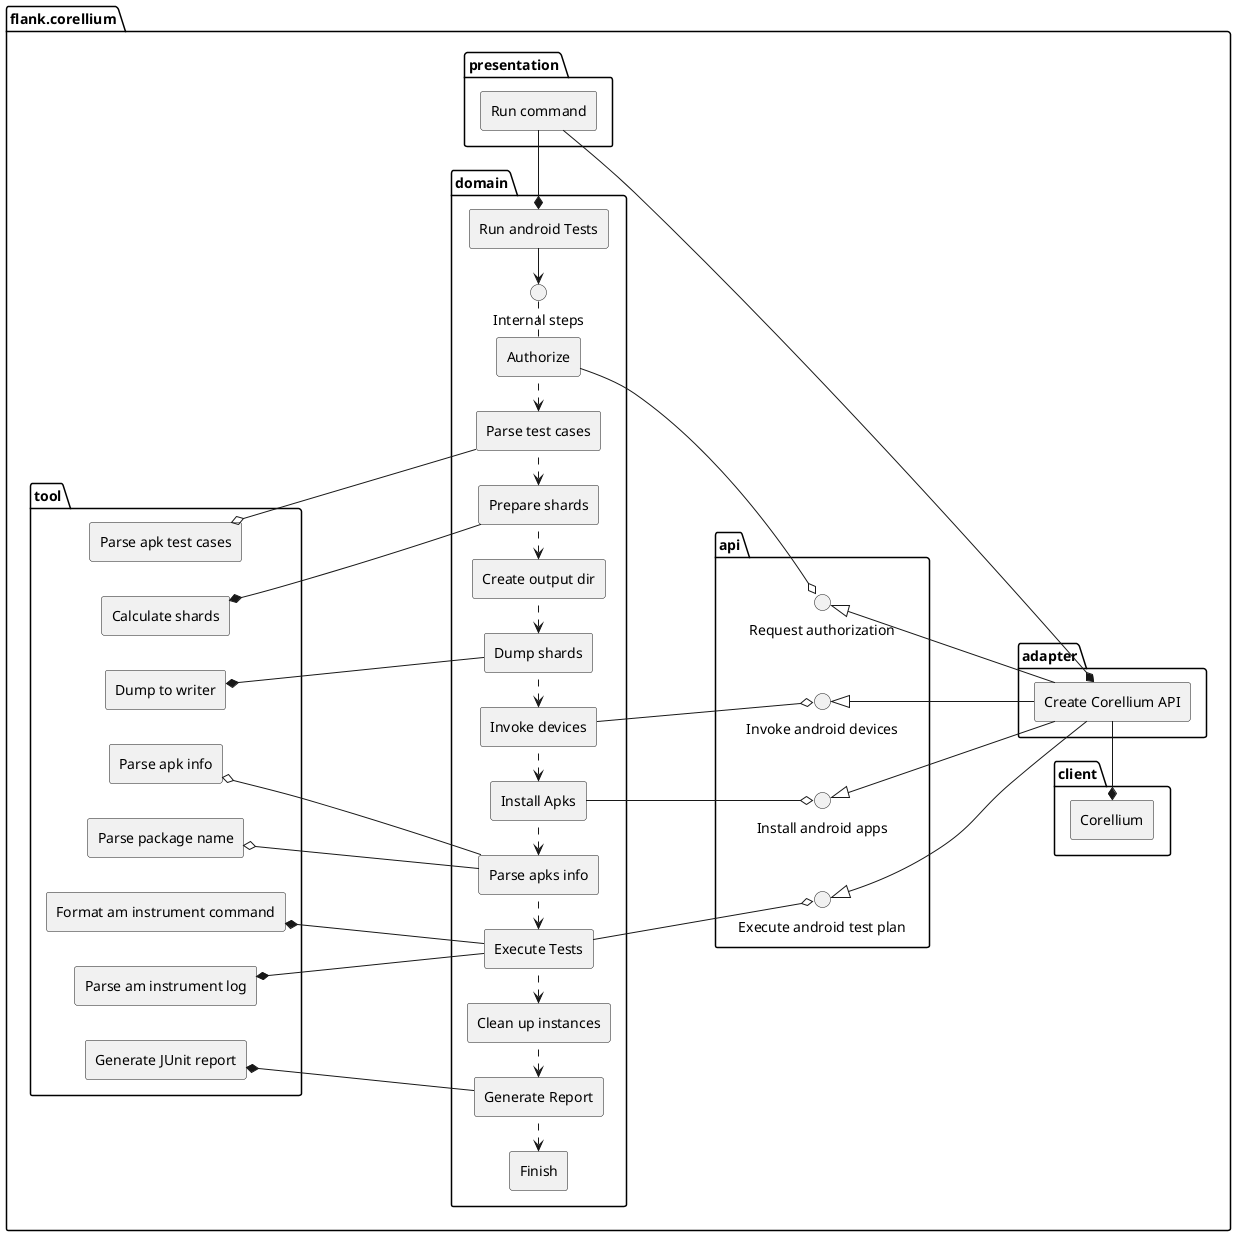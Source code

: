 @startuml

'----------------- Style

skinparam componentStyle rectangle
left to right direction

'----------------- Structures

package flank.corellium {
package presentation {
[Run command]
}
package domain {
[Run android Tests]
() "Internal steps"
[Authorize]
[Parse test cases]
[Prepare shards]
[Create output dir]
[Dump shards]
[Invoke devices]
[Install Apks]
[Parse apks info]
[Execute Tests]
[Clean up instances]
[Generate Report]
[Finish]
}
package tool {
[Generate JUnit report]
[Parse am instrument log]
[Format am instrument command]
[Parse package name]
[Parse apk info]
[Dump to writer]
[Calculate shards]
[Parse apk test cases]
}
package api {
() "Invoke android devices"
() "Install android apps"
() "Execute android test plan"
() "Request authorization"
}
package adapter {
[Create Corellium API]
}
package client {
[Corellium]
}
}

'----------------- Relations

[Run command] -----* [Create Corellium API]
[Run command] -left-* [Run android Tests]

[Run android Tests] -left-> () "Internal steps"
() "Internal steps" .left- [Authorize]

[Authorize] .left-> [Parse test cases]
[Parse test cases] .left-> [Prepare shards]
[Prepare shards] .left-> [Create output dir]
[Create output dir] .left-> [Dump shards]
[Dump shards] .left-> [Invoke devices]
[Invoke devices] .left-> [Install Apks]
[Install Apks] .left-> [Parse apks info]
[Parse apks info] .left-> [Execute Tests]
[Execute Tests] .left-> [Clean up instances]
[Clean up instances] .left-> [Generate Report]
[Generate Report] .left-> [Finish]

[Authorize] --o () "Request authorization"

[Parse apk test cases] o-down--- [Parse test cases]

[Calculate shards] *-down- [Prepare shards]

[Dump to writer] *-down- [Dump shards]

[Invoke devices] --o () "Invoke android devices"

[Install Apks] --o () "Install android apps"

[Parse package name] o-down- [Parse apks info]
[Parse apk info] o-down- [Parse apks info]

[Format am instrument command] *-down- [Execute Tests]
[Execute Tests] --o [Execute android test plan]
[Parse am instrument log] *-down- [Execute Tests]

[Generate JUnit report] *-down- [Generate Report]

[Request authorization] <|--- [Create Corellium API]
[Install android apps] <|-- [Create Corellium API]
[Invoke android devices] <|-- [Create Corellium API]
[Execute android test plan] <|-- [Create Corellium API]

[Create Corellium API] -left-* [Corellium]

@enduml
